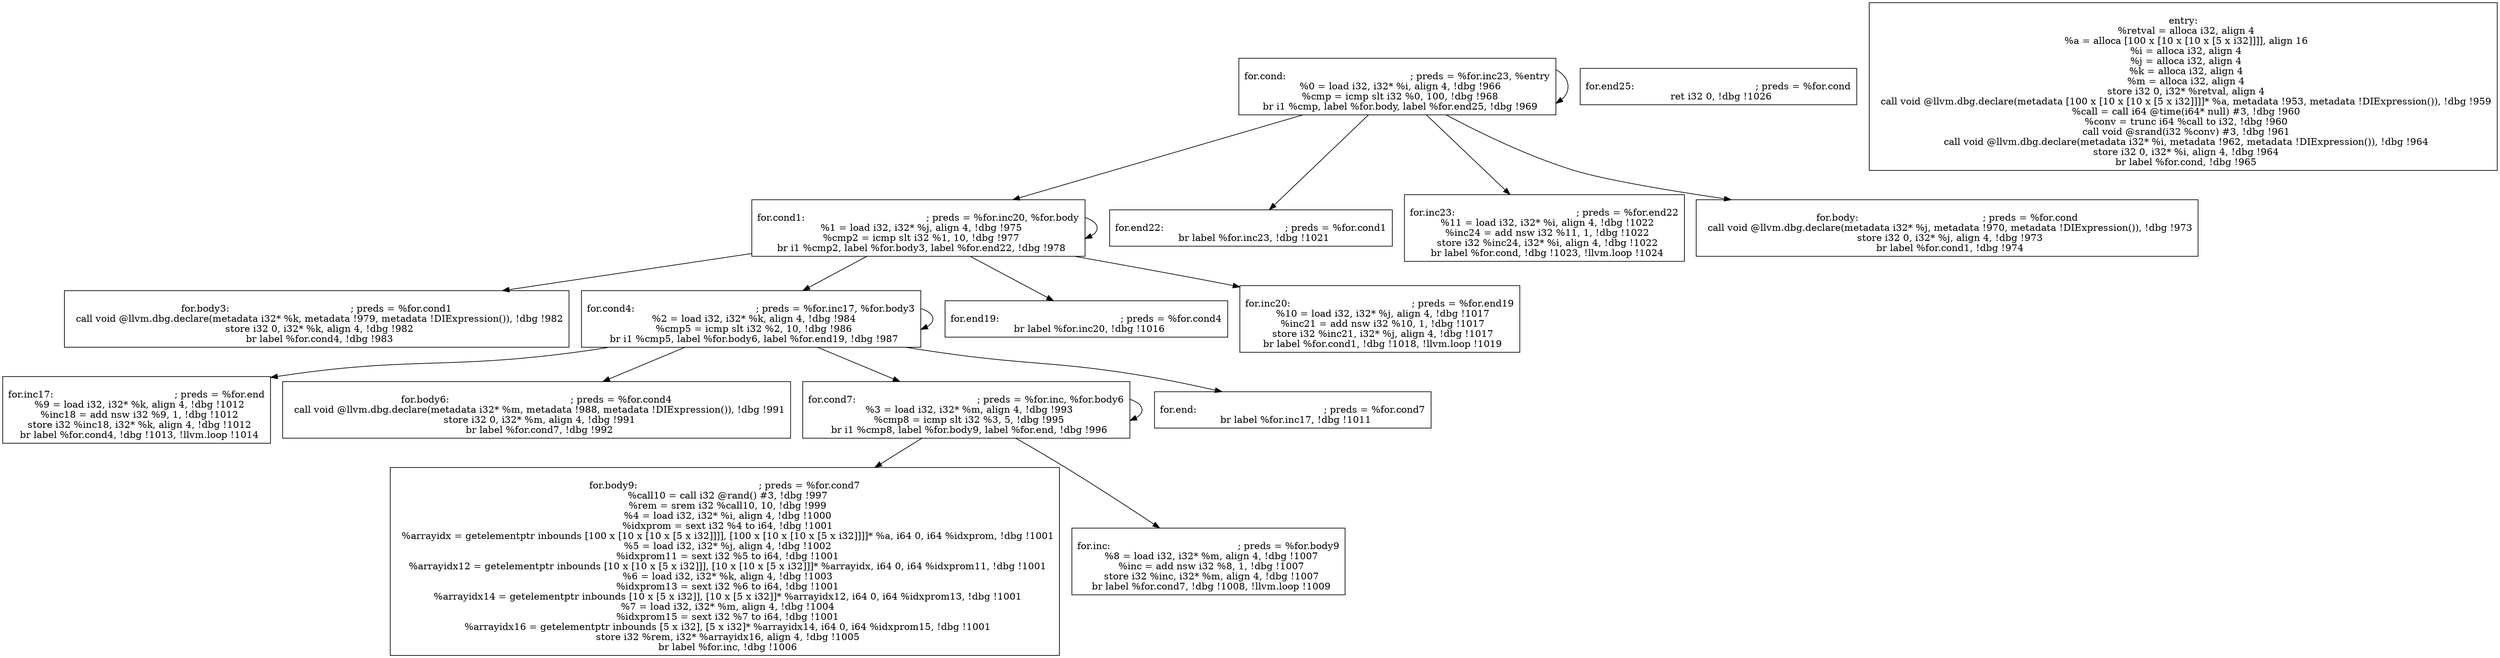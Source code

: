 
digraph G {


node21 [label="
for.cond1:                                        ; preds = %for.inc20, %for.body
  %1 = load i32, i32* %j, align 4, !dbg !975
  %cmp2 = icmp slt i32 %1, 10, !dbg !977
  br i1 %cmp2, label %for.body3, label %for.end22, !dbg !978
",shape=rectangle ]
node9 [label="
for.body9:                                        ; preds = %for.cond7
  %call10 = call i32 @rand() #3, !dbg !997
  %rem = srem i32 %call10, 10, !dbg !999
  %4 = load i32, i32* %i, align 4, !dbg !1000
  %idxprom = sext i32 %4 to i64, !dbg !1001
  %arrayidx = getelementptr inbounds [100 x [10 x [10 x [5 x i32]]]], [100 x [10 x [10 x [5 x i32]]]]* %a, i64 0, i64 %idxprom, !dbg !1001
  %5 = load i32, i32* %j, align 4, !dbg !1002
  %idxprom11 = sext i32 %5 to i64, !dbg !1001
  %arrayidx12 = getelementptr inbounds [10 x [10 x [5 x i32]]], [10 x [10 x [5 x i32]]]* %arrayidx, i64 0, i64 %idxprom11, !dbg !1001
  %6 = load i32, i32* %k, align 4, !dbg !1003
  %idxprom13 = sext i32 %6 to i64, !dbg !1001
  %arrayidx14 = getelementptr inbounds [10 x [5 x i32]], [10 x [5 x i32]]* %arrayidx12, i64 0, i64 %idxprom13, !dbg !1001
  %7 = load i32, i32* %m, align 4, !dbg !1004
  %idxprom15 = sext i32 %7 to i64, !dbg !1001
  %arrayidx16 = getelementptr inbounds [5 x i32], [5 x i32]* %arrayidx14, i64 0, i64 %idxprom15, !dbg !1001
  store i32 %rem, i32* %arrayidx16, align 4, !dbg !1005
  br label %for.inc, !dbg !1006
",shape=rectangle ]
node6 [label="
for.inc17:                                        ; preds = %for.end
  %9 = load i32, i32* %k, align 4, !dbg !1012
  %inc18 = add nsw i32 %9, 1, !dbg !1012
  store i32 %inc18, i32* %k, align 4, !dbg !1012
  br label %for.cond4, !dbg !1013, !llvm.loop !1014
",shape=rectangle ]
node8 [label="
for.inc:                                          ; preds = %for.body9
  %8 = load i32, i32* %m, align 4, !dbg !1007
  %inc = add nsw i32 %8, 1, !dbg !1007
  store i32 %inc, i32* %m, align 4, !dbg !1007
  br label %for.cond7, !dbg !1008, !llvm.loop !1009
",shape=rectangle ]
node15 [label="
for.end25:                                        ; preds = %for.cond
  ret i32 0, !dbg !1026
",shape=rectangle ]
node10 [label="
for.body6:                                        ; preds = %for.cond4
  call void @llvm.dbg.declare(metadata i32* %m, metadata !988, metadata !DIExpression()), !dbg !991
  store i32 0, i32* %m, align 4, !dbg !991
  br label %for.cond7, !dbg !992
",shape=rectangle ]
node5 [label="
for.body3:                                        ; preds = %for.cond1
  call void @llvm.dbg.declare(metadata i32* %k, metadata !979, metadata !DIExpression()), !dbg !982
  store i32 0, i32* %k, align 4, !dbg !982
  br label %for.cond4, !dbg !983
",shape=rectangle ]
node17 [label="
for.end22:                                        ; preds = %for.cond1
  br label %for.inc23, !dbg !1021
",shape=rectangle ]
node11 [label="
for.cond7:                                        ; preds = %for.inc, %for.body6
  %3 = load i32, i32* %m, align 4, !dbg !993
  %cmp8 = icmp slt i32 %3, 5, !dbg !995
  br i1 %cmp8, label %for.body9, label %for.end, !dbg !996
",shape=rectangle ]
node18 [label="
for.cond4:                                        ; preds = %for.inc17, %for.body3
  %2 = load i32, i32* %k, align 4, !dbg !984
  %cmp5 = icmp slt i32 %2, 10, !dbg !986
  br i1 %cmp5, label %for.body6, label %for.end19, !dbg !987
",shape=rectangle ]
node12 [label="
for.end19:                                        ; preds = %for.cond4
  br label %for.inc20, !dbg !1016
",shape=rectangle ]
node16 [label="
entry:
  %retval = alloca i32, align 4
  %a = alloca [100 x [10 x [10 x [5 x i32]]]], align 16
  %i = alloca i32, align 4
  %j = alloca i32, align 4
  %k = alloca i32, align 4
  %m = alloca i32, align 4
  store i32 0, i32* %retval, align 4
  call void @llvm.dbg.declare(metadata [100 x [10 x [10 x [5 x i32]]]]* %a, metadata !953, metadata !DIExpression()), !dbg !959
  %call = call i64 @time(i64* null) #3, !dbg !960
  %conv = trunc i64 %call to i32, !dbg !960
  call void @srand(i32 %conv) #3, !dbg !961
  call void @llvm.dbg.declare(metadata i32* %i, metadata !962, metadata !DIExpression()), !dbg !964
  store i32 0, i32* %i, align 4, !dbg !964
  br label %for.cond, !dbg !965
",shape=rectangle ]
node19 [label="
for.cond:                                         ; preds = %for.inc23, %entry
  %0 = load i32, i32* %i, align 4, !dbg !966
  %cmp = icmp slt i32 %0, 100, !dbg !968
  br i1 %cmp, label %for.body, label %for.end25, !dbg !969
",shape=rectangle ]
node13 [label="
for.inc20:                                        ; preds = %for.end19
  %10 = load i32, i32* %j, align 4, !dbg !1017
  %inc21 = add nsw i32 %10, 1, !dbg !1017
  store i32 %inc21, i32* %j, align 4, !dbg !1017
  br label %for.cond1, !dbg !1018, !llvm.loop !1019
",shape=rectangle ]
node7 [label="
for.end:                                          ; preds = %for.cond7
  br label %for.inc17, !dbg !1011
",shape=rectangle ]
node14 [label="
for.inc23:                                        ; preds = %for.end22
  %11 = load i32, i32* %i, align 4, !dbg !1022
  %inc24 = add nsw i32 %11, 1, !dbg !1022
  store i32 %inc24, i32* %i, align 4, !dbg !1022
  br label %for.cond, !dbg !1023, !llvm.loop !1024
",shape=rectangle ]
node20 [label="
for.body:                                         ; preds = %for.cond
  call void @llvm.dbg.declare(metadata i32* %j, metadata !970, metadata !DIExpression()), !dbg !973
  store i32 0, i32* %j, align 4, !dbg !973
  br label %for.cond1, !dbg !974
",shape=rectangle ]

node18->node7 [ ]
node19->node19 [ ]
node19->node17 [ ]
node19->node14 [ ]
node18->node10 [ ]
node18->node11 [ ]
node18->node6 [ ]
node21->node5 [ ]
node11->node11 [ ]
node11->node9 [ ]
node19->node20 [ ]
node21->node12 [ ]
node21->node13 [ ]
node19->node21 [ ]
node21->node18 [ ]
node18->node18 [ ]
node21->node21 [ ]
node11->node8 [ ]


}
